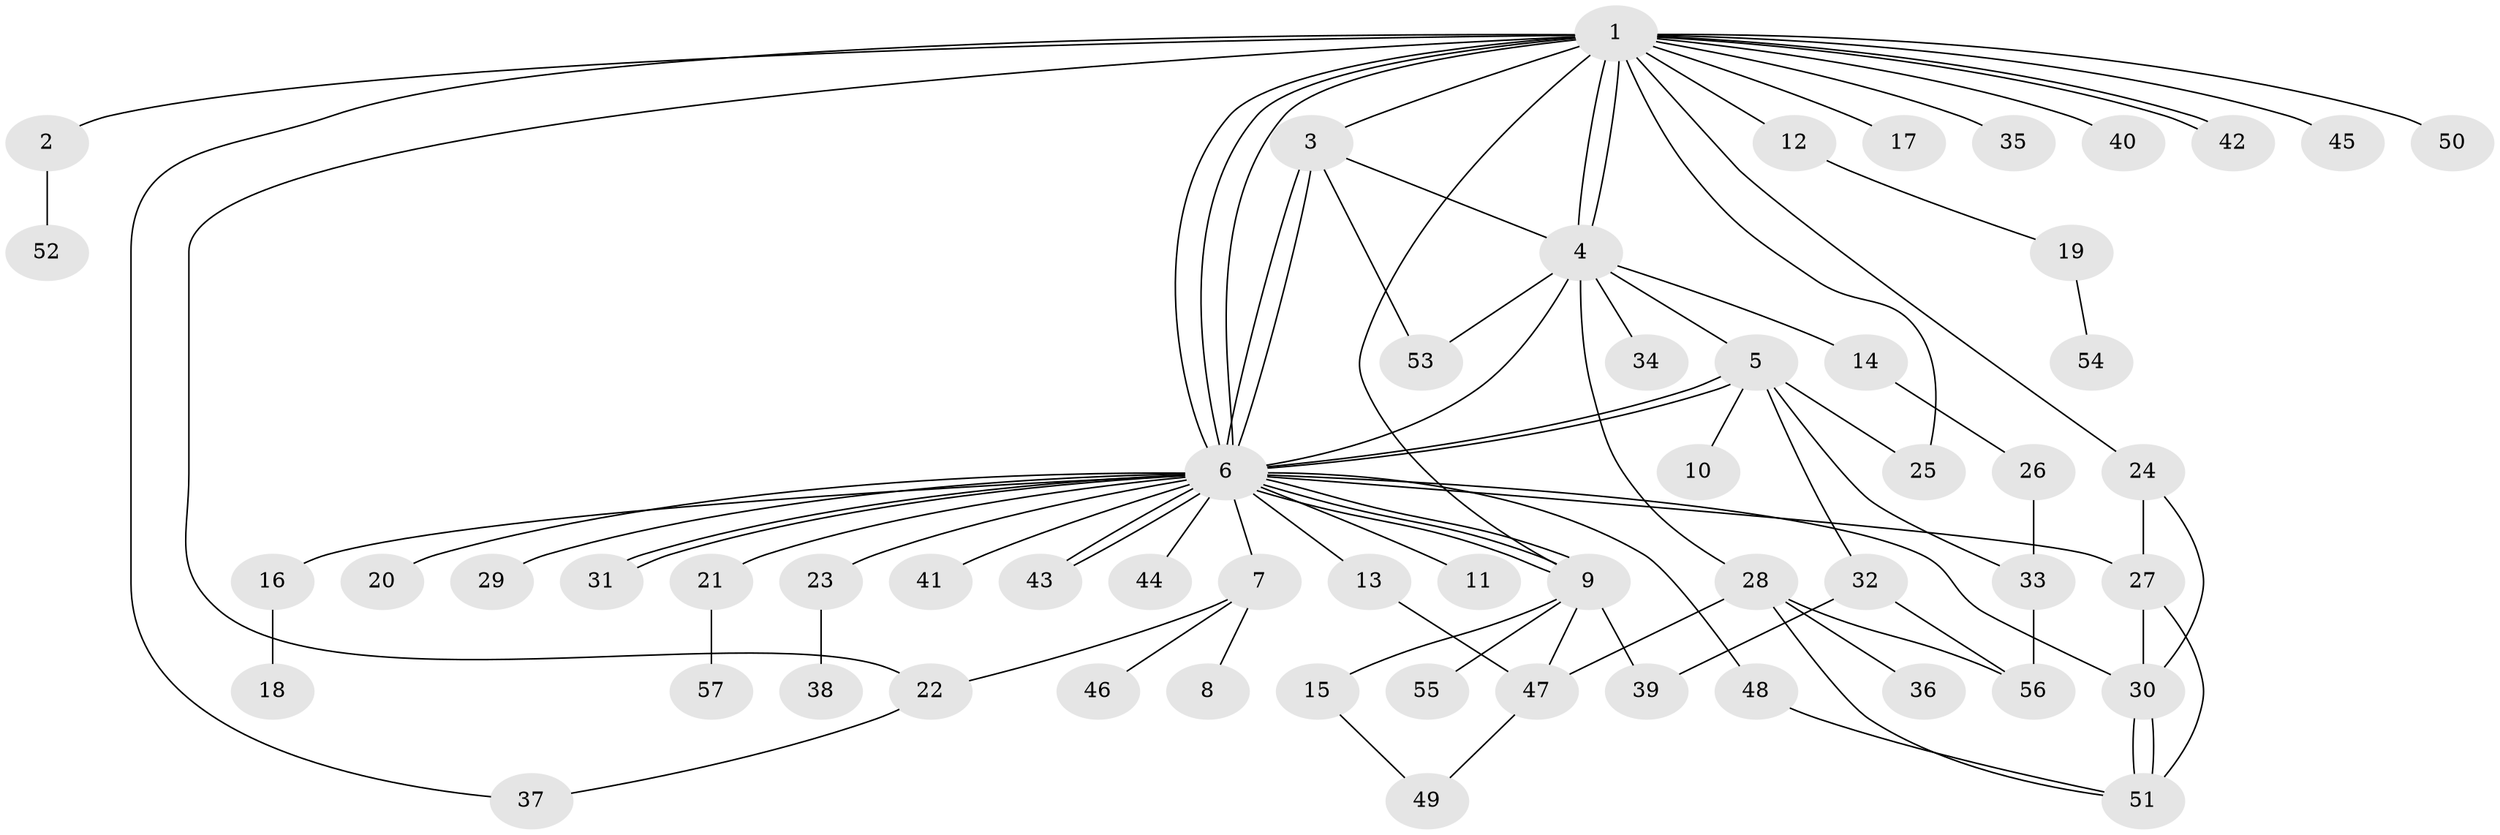// Generated by graph-tools (version 1.1) at 2025/25/03/09/25 03:25:58]
// undirected, 57 vertices, 89 edges
graph export_dot {
graph [start="1"]
  node [color=gray90,style=filled];
  1;
  2;
  3;
  4;
  5;
  6;
  7;
  8;
  9;
  10;
  11;
  12;
  13;
  14;
  15;
  16;
  17;
  18;
  19;
  20;
  21;
  22;
  23;
  24;
  25;
  26;
  27;
  28;
  29;
  30;
  31;
  32;
  33;
  34;
  35;
  36;
  37;
  38;
  39;
  40;
  41;
  42;
  43;
  44;
  45;
  46;
  47;
  48;
  49;
  50;
  51;
  52;
  53;
  54;
  55;
  56;
  57;
  1 -- 2;
  1 -- 3;
  1 -- 4;
  1 -- 4;
  1 -- 6;
  1 -- 6;
  1 -- 6;
  1 -- 9;
  1 -- 12;
  1 -- 17;
  1 -- 22;
  1 -- 24;
  1 -- 25;
  1 -- 35;
  1 -- 37;
  1 -- 40;
  1 -- 42;
  1 -- 42;
  1 -- 45;
  1 -- 50;
  2 -- 52;
  3 -- 4;
  3 -- 6;
  3 -- 6;
  3 -- 53;
  4 -- 5;
  4 -- 6;
  4 -- 14;
  4 -- 28;
  4 -- 34;
  4 -- 53;
  5 -- 6;
  5 -- 6;
  5 -- 10;
  5 -- 25;
  5 -- 32;
  5 -- 33;
  6 -- 7;
  6 -- 9;
  6 -- 9;
  6 -- 9;
  6 -- 11;
  6 -- 13;
  6 -- 16;
  6 -- 20;
  6 -- 21;
  6 -- 23;
  6 -- 27;
  6 -- 29;
  6 -- 30;
  6 -- 31;
  6 -- 31;
  6 -- 41;
  6 -- 43;
  6 -- 43;
  6 -- 44;
  6 -- 48;
  7 -- 8;
  7 -- 22;
  7 -- 46;
  9 -- 15;
  9 -- 39;
  9 -- 47;
  9 -- 55;
  12 -- 19;
  13 -- 47;
  14 -- 26;
  15 -- 49;
  16 -- 18;
  19 -- 54;
  21 -- 57;
  22 -- 37;
  23 -- 38;
  24 -- 27;
  24 -- 30;
  26 -- 33;
  27 -- 30;
  27 -- 51;
  28 -- 36;
  28 -- 47;
  28 -- 51;
  28 -- 56;
  30 -- 51;
  30 -- 51;
  32 -- 39;
  32 -- 56;
  33 -- 56;
  47 -- 49;
  48 -- 51;
}
